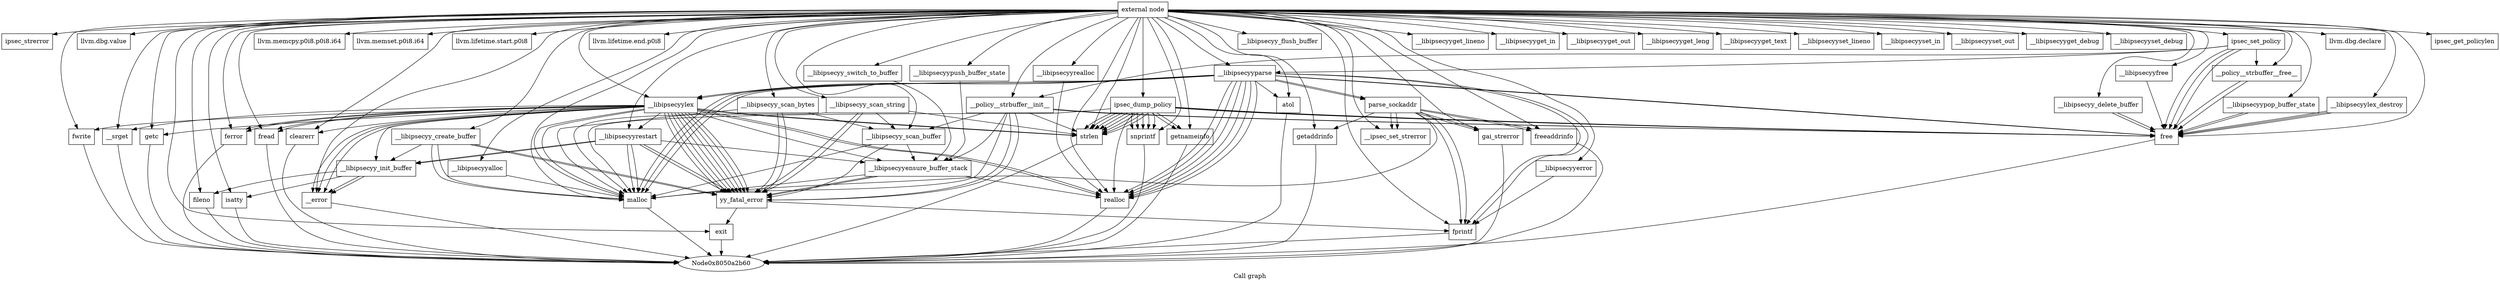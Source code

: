 digraph "Call graph" {
	label="Call graph";

	Node0x8050a2b30 [shape=record,label="{external node}"];
	Node0x8050a2b30 -> Node0x8050a2bc0;
	Node0x8050a2b30 -> Node0x8050a2c20;
	Node0x8050a2b30 -> Node0x8050a2c80;
	Node0x8050a2b30 -> Node0x8050a2ce0;
	Node0x8050a2b30 -> Node0x8050a2d40;
	Node0x8050a2b30 -> Node0x8050a2da0;
	Node0x8050a2b30 -> Node0x8050a2e00;
	Node0x8050a2b30 -> Node0x8050a2ec0;
	Node0x8050a2b30 -> Node0x8050a2f80;
	Node0x8050a2b30 -> Node0x8050a2fe0;
	Node0x8050a2b30 -> Node0x8050a3160;
	Node0x8050a2b30 -> Node0x8050a31c0;
	Node0x8050a2b30 -> Node0x8050a30a0;
	Node0x8050a2b30 -> Node0x8050a3340;
	Node0x8050a2b30 -> Node0x8050a3220;
	Node0x8050a2b30 -> Node0x8050a3280;
	Node0x8050a2b30 -> Node0x8050a32e0;
	Node0x8050a2b30 -> Node0x8050a33a0;
	Node0x8050a2b30 -> Node0x8050a3040;
	Node0x8050a2b30 -> Node0x8050a3520;
	Node0x8050a2b30 -> Node0x8050a3580;
	Node0x8050a2b30 -> Node0x8050a35e0;
	Node0x8050a2b30 -> Node0x8050a3640;
	Node0x8050a2b30 -> Node0x8050a36a0;
	Node0x8050a2b30 -> Node0x8050a3700;
	Node0x8050a2b30 -> Node0x8050a3760;
	Node0x8050a2b30 -> Node0x8050a37c0;
	Node0x8050a2b30 -> Node0x8050a3820;
	Node0x8050a2b30 -> Node0x8050a38e0;
	Node0x8050a2b30 -> Node0x8050a3940;
	Node0x8050a2b30 -> Node0x8050a3880;
	Node0x8050a2b30 -> Node0x8050a39a0;
	Node0x8050a2b30 -> Node0x8050a3a00;
	Node0x8050a2b30 -> Node0x8050a3a60;
	Node0x8050a2b30 -> Node0x8050a3ac0;
	Node0x8050a2b30 -> Node0x8050a3b20;
	Node0x8050a2b30 -> Node0x8050a3b80;
	Node0x8050a2b30 -> Node0x8050a3be0;
	Node0x8050a2b30 -> Node0x8050a3c40;
	Node0x8050a2b30 -> Node0x8050a3ca0;
	Node0x8050a2b30 -> Node0x8050a3d00;
	Node0x8050a2b30 -> Node0x8050a3d60;
	Node0x8050a2b30 -> Node0x8050a3dc0;
	Node0x8050a2b30 -> Node0x8050a3e20;
	Node0x8050a2b30 -> Node0x8050a3e80;
	Node0x8050a2b30 -> Node0x8050a3ee0;
	Node0x8050a2b30 -> Node0x8050a3f40;
	Node0x8050a2b30 -> Node0x8050a3fa0;
	Node0x8050a2b30 -> Node0x804eec000;
	Node0x8050a2b30 -> Node0x804eec060;
	Node0x8050a2b30 -> Node0x804eec0c0;
	Node0x8050a2b30 -> Node0x804eec120;
	Node0x8050a2b30 -> Node0x804eec180;
	Node0x8050a2b30 -> Node0x804eec1e0;
	Node0x8050a2b30 -> Node0x8050a2e60;
	Node0x8050a2b30 -> Node0x8050a2f20;
	Node0x8050a2b30 -> Node0x804eec240;
	Node0x8050a2b30 -> Node0x804eec360;
	Node0x8050a2b30 -> Node0x804eec2a0;
	Node0x8050a2b30 -> Node0x804eec300;
	Node0x8050a2b30 -> Node0x804eec3c0;
	Node0x8050a2bc0 [shape=record,label="{ipsec_strerror}"];
	Node0x8050a2c20 [shape=record,label="{__ipsec_set_strerror}"];
	Node0x8050a2c80 [shape=record,label="{llvm.dbg.value}"];
	Node0x8050a2ce0 [shape=record,label="{__libipsecyyerror}"];
	Node0x8050a2ce0 -> Node0x8050a2d40;
	Node0x8050a2d40 [shape=record,label="{fprintf}"];
	Node0x8050a2d40 -> Node0x8050a2b60;
	Node0x8050a2da0 [shape=record,label="{ipsec_set_policy}"];
	Node0x8050a2da0 -> Node0x8050a2e00;
	Node0x8050a2da0 -> Node0x8050a2e00;
	Node0x8050a2da0 -> Node0x8050a2e60;
	Node0x8050a2da0 -> Node0x8050a2ec0;
	Node0x8050a2da0 -> Node0x8050a2f20;
	Node0x8050a2da0 -> Node0x8050a2e00;
	Node0x8050a2e00 [shape=record,label="{free}"];
	Node0x8050a2e00 -> Node0x8050a2b60;
	Node0x8050a2ec0 [shape=record,label="{__libipsecyyparse}"];
	Node0x8050a2ec0 -> Node0x8050a2f80;
	Node0x8050a2ec0 -> Node0x8050a2fe0;
	Node0x8050a2ec0 -> Node0x8050a3040;
	Node0x8050a2ec0 -> Node0x8050a2fe0;
	Node0x8050a2ec0 -> Node0x8050a2fe0;
	Node0x8050a2ec0 -> Node0x8050a2d40;
	Node0x8050a2ec0 -> Node0x8050a2f80;
	Node0x8050a2ec0 -> Node0x8050a2f80;
	Node0x8050a2ec0 -> Node0x8050a2fe0;
	Node0x8050a2ec0 -> Node0x8050a2e00;
	Node0x8050a2ec0 -> Node0x8050a2e00;
	Node0x8050a2ec0 -> Node0x8050a30a0;
	Node0x8050a2ec0 -> Node0x8050a3100;
	Node0x8050a2ec0 -> Node0x8050a3100;
	Node0x8050a2ec0 -> Node0x8050a3040;
	Node0x8050a2ec0 -> Node0x8050a2fe0;
	Node0x8050a2ec0 -> Node0x8050a2fe0;
	Node0x8050a2ec0 -> Node0x8050a2d40;
	Node0x8050a2f80 [shape=record,label="{malloc}"];
	Node0x8050a2f80 -> Node0x8050a2b60;
	Node0x8050a2fe0 [shape=record,label="{realloc}"];
	Node0x8050a2fe0 -> Node0x8050a2b60;
	Node0x8050a3160 [shape=record,label="{llvm.memcpy.p0i8.p0i8.i64}"];
	Node0x8050a31c0 [shape=record,label="{llvm.memset.p0i8.i64}"];
	Node0x8050a30a0 [shape=record,label="{atol}"];
	Node0x8050a30a0 -> Node0x8050a2b60;
	Node0x8050a3100 [shape=record,label="{parse_sockaddr}"];
	Node0x8050a3100 -> Node0x8050a3220;
	Node0x8050a3100 -> Node0x8050a2d40;
	Node0x8050a3100 -> Node0x8050a3280;
	Node0x8050a3100 -> Node0x8050a2c20;
	Node0x8050a3100 -> Node0x8050a2d40;
	Node0x8050a3100 -> Node0x8050a3280;
	Node0x8050a3100 -> Node0x8050a2c20;
	Node0x8050a3100 -> Node0x8050a2f80;
	Node0x8050a3100 -> Node0x8050a32e0;
	Node0x8050a3100 -> Node0x8050a32e0;
	Node0x8050a3340 [shape=record,label="{llvm.lifetime.start.p0i8}"];
	Node0x8050a3220 [shape=record,label="{getaddrinfo}"];
	Node0x8050a3220 -> Node0x8050a2b60;
	Node0x8050a3280 [shape=record,label="{gai_strerror}"];
	Node0x8050a3280 -> Node0x8050a2b60;
	Node0x8050a32e0 [shape=record,label="{freeaddrinfo}"];
	Node0x8050a32e0 -> Node0x8050a2b60;
	Node0x8050a33a0 [shape=record,label="{llvm.lifetime.end.p0i8}"];
	Node0x8050a3040 [shape=record,label="{__libipsecyylex}"];
	Node0x8050a3040 -> Node0x8050a3400;
	Node0x8050a3040 -> Node0x8050a2f80;
	Node0x8050a3040 -> Node0x8050a3460;
	Node0x8050a3040 -> Node0x8050a2f80;
	Node0x8050a3040 -> Node0x8050a3460;
	Node0x8050a3040 -> Node0x8050a34c0;
	Node0x8050a3040 -> Node0x8050a3520;
	Node0x8050a3040 -> Node0x8050a3520;
	Node0x8050a3040 -> Node0x8050a3580;
	Node0x8050a3040 -> Node0x8050a3460;
	Node0x8050a3040 -> Node0x8050a2fe0;
	Node0x8050a3040 -> Node0x8050a3460;
	Node0x8050a3040 -> Node0x8050a35e0;
	Node0x8050a3040 -> Node0x8050a3640;
	Node0x8050a3040 -> Node0x8050a36a0;
	Node0x8050a3040 -> Node0x8050a3460;
	Node0x8050a3040 -> Node0x8050a3700;
	Node0x8050a3040 -> Node0x8050a3760;
	Node0x8050a3040 -> Node0x8050a36a0;
	Node0x8050a3040 -> Node0x8050a3700;
	Node0x8050a3040 -> Node0x8050a3460;
	Node0x8050a3040 -> Node0x8050a3700;
	Node0x8050a3040 -> Node0x8050a37c0;
	Node0x8050a3040 -> Node0x8050a3760;
	Node0x8050a3040 -> Node0x8050a3820;
	Node0x8050a3040 -> Node0x8050a2fe0;
	Node0x8050a3040 -> Node0x8050a3460;
	Node0x8050a3040 -> Node0x8050a3460;
	Node0x8050a3400 [shape=record,label="{__libipsecyyensure_buffer_stack}"];
	Node0x8050a3400 -> Node0x8050a2f80;
	Node0x8050a3400 -> Node0x8050a3460;
	Node0x8050a3400 -> Node0x8050a2fe0;
	Node0x8050a3400 -> Node0x8050a3460;
	Node0x8050a3460 [shape=record,label="{yy_fatal_error}"];
	Node0x8050a3460 -> Node0x8050a2d40;
	Node0x8050a3460 -> Node0x8050a3880;
	Node0x8050a3be0 [shape=record,label="{__libipsecyypush_buffer_state}"];
	Node0x8050a3be0 -> Node0x8050a3400;
	Node0x8050a34c0 [shape=record,label="{__libipsecyy_init_buffer}"];
	Node0x8050a34c0 -> Node0x8050a3700;
	Node0x8050a34c0 -> Node0x8050a38e0;
	Node0x8050a34c0 -> Node0x8050a3940;
	Node0x8050a34c0 -> Node0x8050a3700;
	Node0x8050a3520 [shape=record,label="{strlen}"];
	Node0x8050a3520 -> Node0x8050a2b60;
	Node0x8050a3580 [shape=record,label="{fwrite}"];
	Node0x8050a3580 -> Node0x8050a2b60;
	Node0x8050a35e0 [shape=record,label="{__srget}"];
	Node0x8050a35e0 -> Node0x8050a2b60;
	Node0x8050a3640 [shape=record,label="{getc}"];
	Node0x8050a3640 -> Node0x8050a2b60;
	Node0x8050a36a0 [shape=record,label="{ferror}"];
	Node0x8050a36a0 -> Node0x8050a2b60;
	Node0x8050a3700 [shape=record,label="{__error}"];
	Node0x8050a3700 -> Node0x8050a2b60;
	Node0x8050a3760 [shape=record,label="{fread}"];
	Node0x8050a3760 -> Node0x8050a2b60;
	Node0x8050a37c0 [shape=record,label="{clearerr}"];
	Node0x8050a37c0 -> Node0x8050a2b60;
	Node0x8050a3820 [shape=record,label="{__libipsecyyrestart}"];
	Node0x8050a3820 -> Node0x8050a3400;
	Node0x8050a3820 -> Node0x8050a2f80;
	Node0x8050a3820 -> Node0x8050a3460;
	Node0x8050a3820 -> Node0x8050a2f80;
	Node0x8050a3820 -> Node0x8050a3460;
	Node0x8050a3820 -> Node0x8050a34c0;
	Node0x8050a3820 -> Node0x8050a34c0;
	Node0x8050a38e0 [shape=record,label="{fileno}"];
	Node0x8050a38e0 -> Node0x8050a2b60;
	Node0x8050a3940 [shape=record,label="{isatty}"];
	Node0x8050a3940 -> Node0x8050a2b60;
	Node0x8050a3880 [shape=record,label="{exit}"];
	Node0x8050a3880 -> Node0x8050a2b60;
	Node0x8050a39a0 [shape=record,label="{__libipsecyy_create_buffer}"];
	Node0x8050a39a0 -> Node0x8050a2f80;
	Node0x8050a39a0 -> Node0x8050a3460;
	Node0x8050a39a0 -> Node0x8050a2f80;
	Node0x8050a39a0 -> Node0x8050a3460;
	Node0x8050a39a0 -> Node0x8050a34c0;
	Node0x8050a3a00 [shape=record,label="{__libipsecyy_switch_to_buffer}"];
	Node0x8050a3a00 -> Node0x8050a3400;
	Node0x8050a3a60 [shape=record,label="{__libipsecyyalloc}"];
	Node0x8050a3a60 -> Node0x8050a2f80;
	Node0x8050a3ac0 [shape=record,label="{__libipsecyy_delete_buffer}"];
	Node0x8050a3ac0 -> Node0x8050a2e00;
	Node0x8050a3ac0 -> Node0x8050a2e00;
	Node0x8050a3b20 [shape=record,label="{__libipsecyyfree}"];
	Node0x8050a3b20 -> Node0x8050a2e00;
	Node0x8050a3b80 [shape=record,label="{__libipsecyy_flush_buffer}"];
	Node0x8050a3c40 [shape=record,label="{__libipsecyypop_buffer_state}"];
	Node0x8050a3c40 -> Node0x8050a2e00;
	Node0x8050a3c40 -> Node0x8050a2e00;
	Node0x8050a3ca0 [shape=record,label="{__libipsecyy_scan_buffer}"];
	Node0x8050a3ca0 -> Node0x8050a2f80;
	Node0x8050a3ca0 -> Node0x8050a3460;
	Node0x8050a3ca0 -> Node0x8050a3400;
	Node0x8050a3d00 [shape=record,label="{__libipsecyy_scan_string}"];
	Node0x8050a3d00 -> Node0x8050a3520;
	Node0x8050a3d00 -> Node0x8050a2f80;
	Node0x8050a3d00 -> Node0x8050a3460;
	Node0x8050a3d00 -> Node0x8050a3ca0;
	Node0x8050a3d00 -> Node0x8050a3460;
	Node0x8050a3d60 [shape=record,label="{__libipsecyy_scan_bytes}"];
	Node0x8050a3d60 -> Node0x8050a2f80;
	Node0x8050a3d60 -> Node0x8050a3460;
	Node0x8050a3d60 -> Node0x8050a3ca0;
	Node0x8050a3d60 -> Node0x8050a3460;
	Node0x8050a3dc0 [shape=record,label="{__libipsecyyget_lineno}"];
	Node0x8050a3e20 [shape=record,label="{__libipsecyyget_in}"];
	Node0x8050a3e80 [shape=record,label="{__libipsecyyget_out}"];
	Node0x8050a3ee0 [shape=record,label="{__libipsecyyget_leng}"];
	Node0x8050a3f40 [shape=record,label="{__libipsecyyget_text}"];
	Node0x8050a3fa0 [shape=record,label="{__libipsecyyset_lineno}"];
	Node0x804eec000 [shape=record,label="{__libipsecyyset_in}"];
	Node0x804eec060 [shape=record,label="{__libipsecyyset_out}"];
	Node0x804eec0c0 [shape=record,label="{__libipsecyyget_debug}"];
	Node0x804eec120 [shape=record,label="{__libipsecyyset_debug}"];
	Node0x804eec180 [shape=record,label="{__libipsecyylex_destroy}"];
	Node0x804eec180 -> Node0x8050a2e00;
	Node0x804eec180 -> Node0x8050a2e00;
	Node0x804eec180 -> Node0x8050a2e00;
	Node0x804eec1e0 [shape=record,label="{__libipsecyyrealloc}"];
	Node0x804eec1e0 -> Node0x8050a2fe0;
	Node0x8050a2e60 [shape=record,label="{__policy__strbuffer__init__}"];
	Node0x8050a2e60 -> Node0x8050a2e00;
	Node0x8050a2e60 -> Node0x8050a2e00;
	Node0x8050a2e60 -> Node0x8050a3520;
	Node0x8050a2e60 -> Node0x8050a2f80;
	Node0x8050a2e60 -> Node0x8050a3460;
	Node0x8050a2e60 -> Node0x8050a3ca0;
	Node0x8050a2e60 -> Node0x8050a3460;
	Node0x8050a2e60 -> Node0x8050a3400;
	Node0x8050a2f20 [shape=record,label="{__policy__strbuffer__free__}"];
	Node0x8050a2f20 -> Node0x8050a2e00;
	Node0x8050a2f20 -> Node0x8050a2e00;
	Node0x804eec240 [shape=record,label="{ipsec_dump_policy}"];
	Node0x804eec240 -> Node0x8050a3520;
	Node0x804eec240 -> Node0x8050a3520;
	Node0x804eec240 -> Node0x8050a2f80;
	Node0x804eec240 -> Node0x804eec2a0;
	Node0x804eec240 -> Node0x8050a2e00;
	Node0x804eec240 -> Node0x804eec300;
	Node0x804eec240 -> Node0x804eec300;
	Node0x804eec240 -> Node0x8050a3520;
	Node0x804eec240 -> Node0x8050a3520;
	Node0x804eec240 -> Node0x804eec2a0;
	Node0x804eec240 -> Node0x804eec2a0;
	Node0x804eec240 -> Node0x804eec2a0;
	Node0x804eec240 -> Node0x8050a2e00;
	Node0x804eec240 -> Node0x8050a3520;
	Node0x804eec240 -> Node0x8050a3520;
	Node0x804eec240 -> Node0x8050a3520;
	Node0x804eec240 -> Node0x8050a2fe0;
	Node0x804eec240 -> Node0x8050a2e00;
	Node0x804eec240 -> Node0x8050a3520;
	Node0x804eec240 -> Node0x804eec2a0;
	Node0x804eec360 [shape=record,label="{llvm.dbg.declare}"];
	Node0x804eec2a0 [shape=record,label="{snprintf}"];
	Node0x804eec2a0 -> Node0x8050a2b60;
	Node0x804eec300 [shape=record,label="{getnameinfo}"];
	Node0x804eec300 -> Node0x8050a2b60;
	Node0x804eec3c0 [shape=record,label="{ipsec_get_policylen}"];
}
